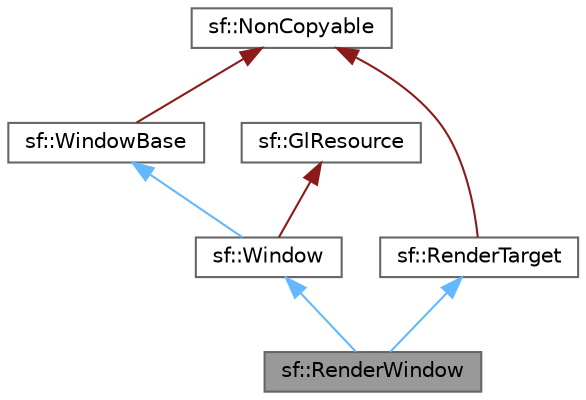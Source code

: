 digraph "sf::RenderWindow"
{
 // LATEX_PDF_SIZE
  bgcolor="transparent";
  edge [fontname=Helvetica,fontsize=10,labelfontname=Helvetica,labelfontsize=10];
  node [fontname=Helvetica,fontsize=10,shape=box,height=0.2,width=0.4];
  Node1 [id="Node000001",label="sf::RenderWindow",height=0.2,width=0.4,color="gray40", fillcolor="grey60", style="filled", fontcolor="black",tooltip="Window that can serve as a target for 2D drawing."];
  Node2 -> Node1 [id="edge1_Node000001_Node000002",dir="back",color="steelblue1",style="solid",tooltip=" "];
  Node2 [id="Node000002",label="sf::Window",height=0.2,width=0.4,color="gray40", fillcolor="white", style="filled",URL="$classsf_1_1_window.html",tooltip="Window that serves as a target for OpenGL rendering."];
  Node3 -> Node2 [id="edge2_Node000002_Node000003",dir="back",color="steelblue1",style="solid",tooltip=" "];
  Node3 [id="Node000003",label="sf::WindowBase",height=0.2,width=0.4,color="gray40", fillcolor="white", style="filled",URL="$classsf_1_1_window_base.html",tooltip="Window that serves as a base for other windows."];
  Node4 -> Node3 [id="edge3_Node000003_Node000004",dir="back",color="firebrick4",style="solid",tooltip=" "];
  Node4 [id="Node000004",label="sf::NonCopyable",height=0.2,width=0.4,color="gray40", fillcolor="white", style="filled",URL="$classsf_1_1_non_copyable.html",tooltip="Utility class that makes any derived class non-copyable."];
  Node5 -> Node2 [id="edge4_Node000002_Node000005",dir="back",color="firebrick4",style="solid",tooltip=" "];
  Node5 [id="Node000005",label="sf::GlResource",height=0.2,width=0.4,color="gray40", fillcolor="white", style="filled",URL="$classsf_1_1_gl_resource.html",tooltip="Base class for classes that require an OpenGL context."];
  Node6 -> Node1 [id="edge5_Node000001_Node000006",dir="back",color="steelblue1",style="solid",tooltip=" "];
  Node6 [id="Node000006",label="sf::RenderTarget",height=0.2,width=0.4,color="gray40", fillcolor="white", style="filled",URL="$classsf_1_1_render_target.html",tooltip="Base class for all render targets (window, texture, ...)"];
  Node4 -> Node6 [id="edge6_Node000006_Node000004",dir="back",color="firebrick4",style="solid",tooltip=" "];
}
